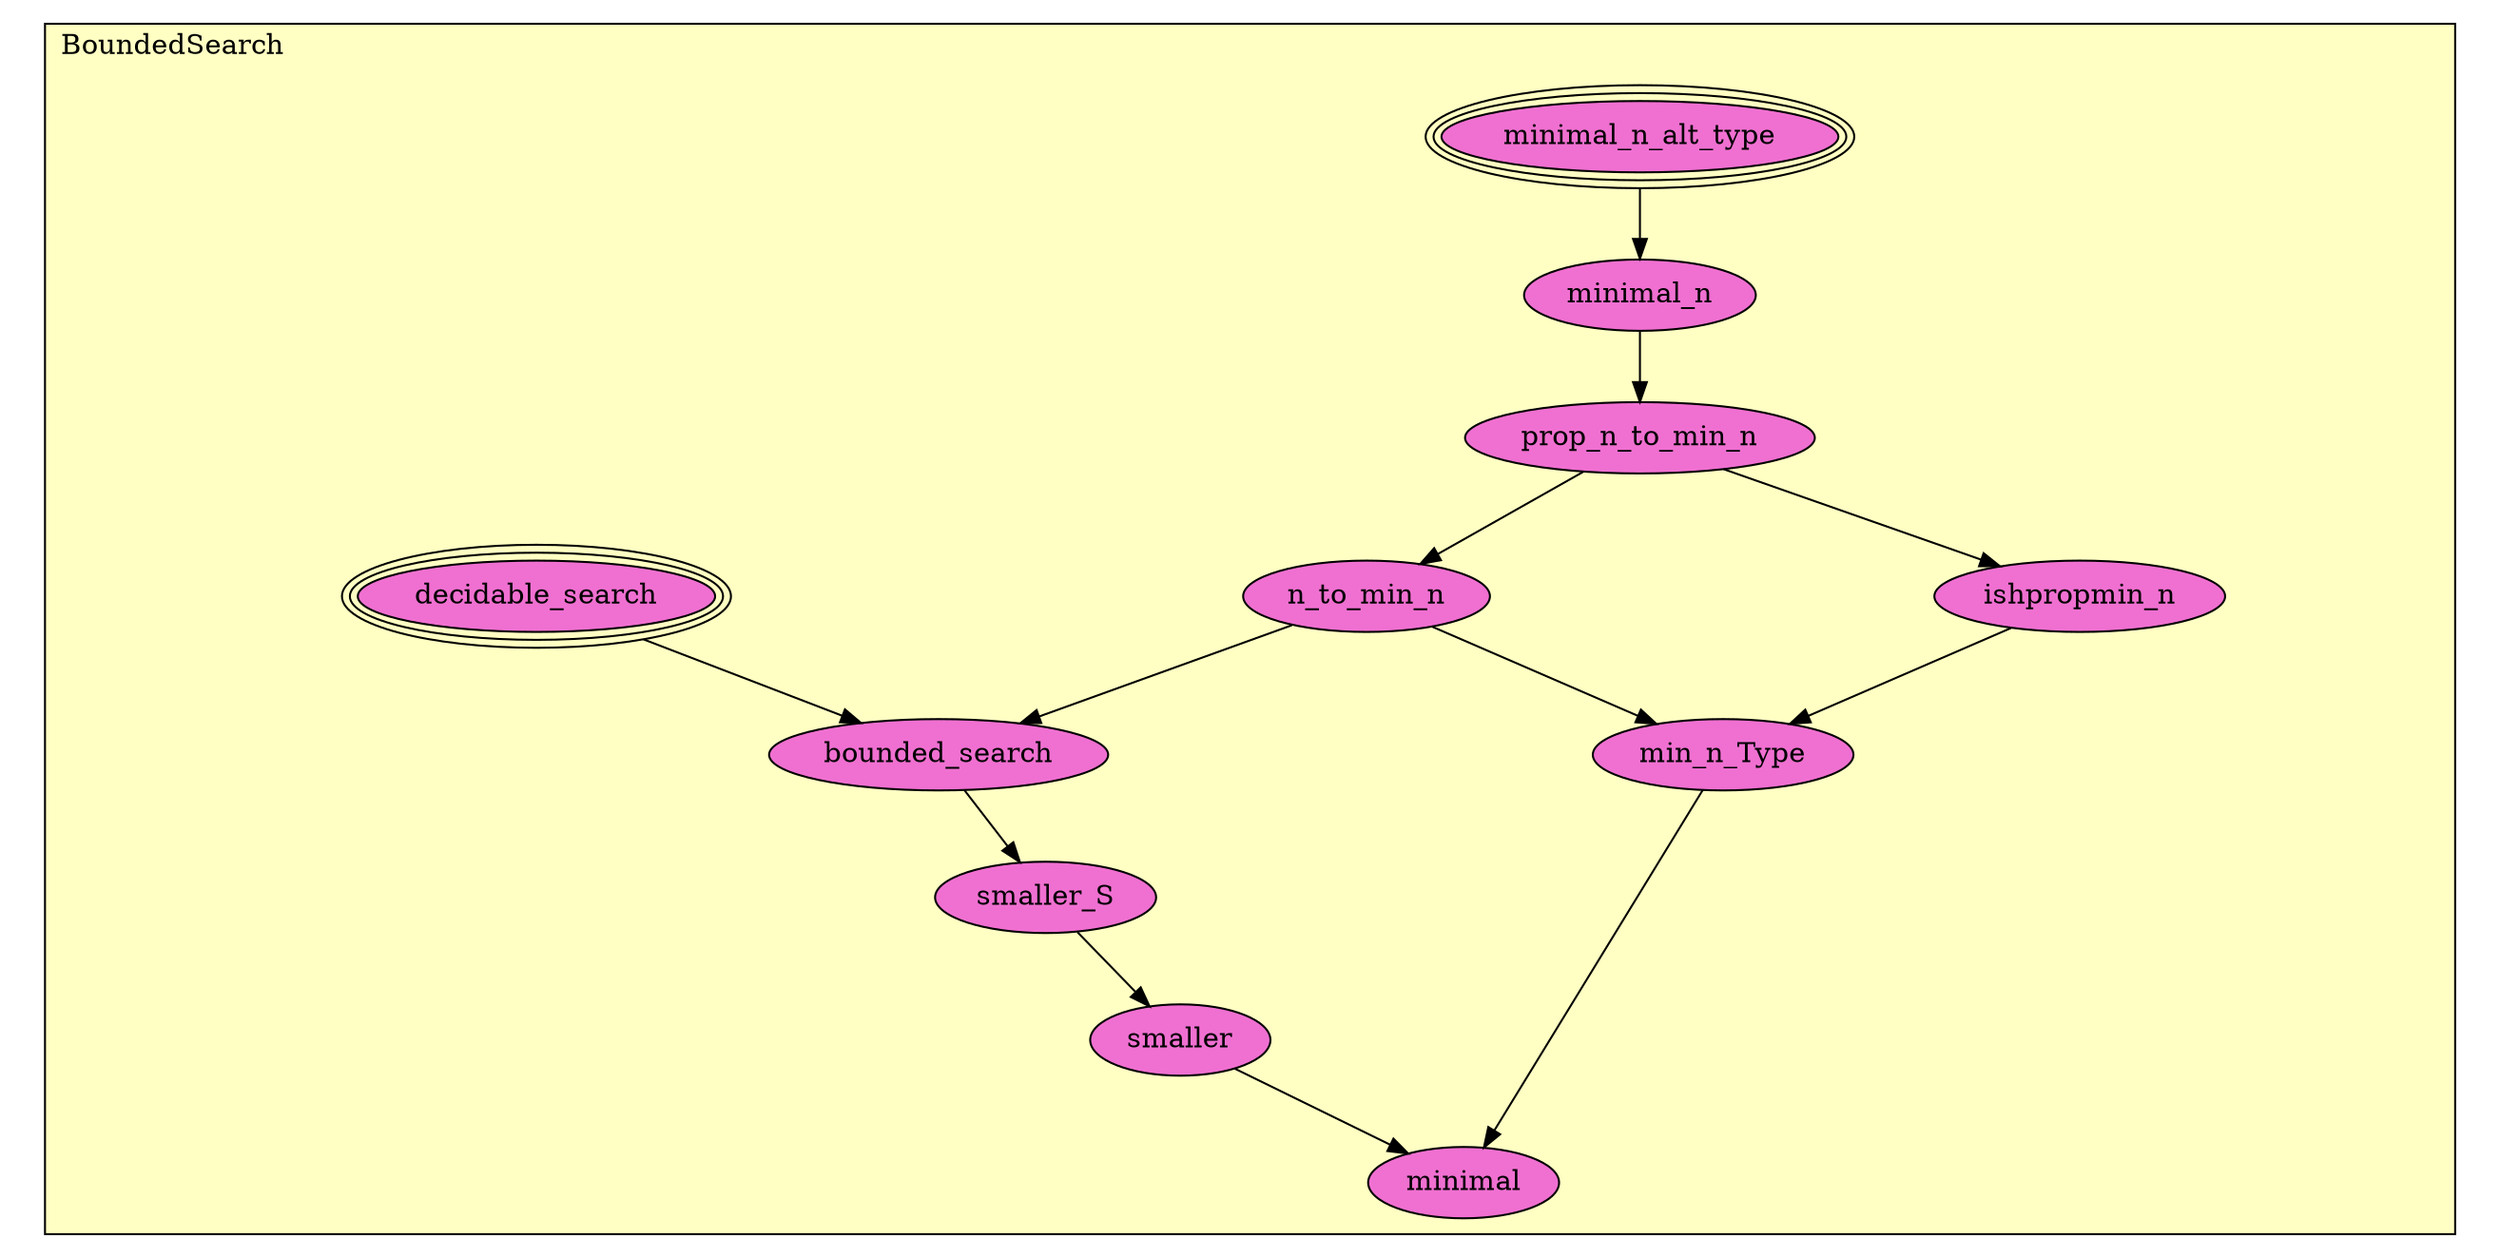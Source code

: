 digraph HoTT_Misc_BoundedSearch {
  graph [ratio=0.5]
  node [style=filled]
BoundedSearch_minimal_n_alt_type [label="minimal_n_alt_type", URL=<BoundedSearch.html#minimal_n_alt_type>, peripheries=3, fillcolor="#F070D1"] ;
BoundedSearch_decidable_search [label="decidable_search", URL=<BoundedSearch.html#decidable_search>, peripheries=3, fillcolor="#F070D1"] ;
BoundedSearch_minimal_n [label="minimal_n", URL=<BoundedSearch.html#minimal_n>, fillcolor="#F070D1"] ;
BoundedSearch_prop_n_to_min_n [label="prop_n_to_min_n", URL=<BoundedSearch.html#prop_n_to_min_n>, fillcolor="#F070D1"] ;
BoundedSearch_n_to_min_n [label="n_to_min_n", URL=<BoundedSearch.html#n_to_min_n>, fillcolor="#F070D1"] ;
BoundedSearch_bounded_search [label="bounded_search", URL=<BoundedSearch.html#bounded_search>, fillcolor="#F070D1"] ;
BoundedSearch_smaller_S [label="smaller_S", URL=<BoundedSearch.html#smaller_S>, fillcolor="#F070D1"] ;
BoundedSearch_smaller [label="smaller", URL=<BoundedSearch.html#smaller>, fillcolor="#F070D1"] ;
BoundedSearch_ishpropmin_n [label="ishpropmin_n", URL=<BoundedSearch.html#ishpropmin_n>, fillcolor="#F070D1"] ;
BoundedSearch_min_n_Type [label="min_n_Type", URL=<BoundedSearch.html#min_n_Type>, fillcolor="#F070D1"] ;
BoundedSearch_minimal [label="minimal", URL=<BoundedSearch.html#minimal>, fillcolor="#F070D1"] ;
  BoundedSearch_minimal_n_alt_type -> BoundedSearch_minimal_n [] ;
  BoundedSearch_decidable_search -> BoundedSearch_bounded_search [] ;
  BoundedSearch_minimal_n -> BoundedSearch_prop_n_to_min_n [] ;
  BoundedSearch_prop_n_to_min_n -> BoundedSearch_n_to_min_n [] ;
  BoundedSearch_prop_n_to_min_n -> BoundedSearch_ishpropmin_n [] ;
  BoundedSearch_n_to_min_n -> BoundedSearch_bounded_search [] ;
  BoundedSearch_n_to_min_n -> BoundedSearch_min_n_Type [] ;
  BoundedSearch_bounded_search -> BoundedSearch_smaller_S [] ;
  BoundedSearch_smaller_S -> BoundedSearch_smaller [] ;
  BoundedSearch_smaller -> BoundedSearch_minimal [] ;
  BoundedSearch_ishpropmin_n -> BoundedSearch_min_n_Type [] ;
  BoundedSearch_min_n_Type -> BoundedSearch_minimal [] ;
subgraph cluster_BoundedSearch { label="BoundedSearch"; fillcolor="#FFFFC3"; labeljust=l; style=filled 
BoundedSearch_minimal; BoundedSearch_min_n_Type; BoundedSearch_ishpropmin_n; BoundedSearch_smaller; BoundedSearch_smaller_S; BoundedSearch_bounded_search; BoundedSearch_n_to_min_n; BoundedSearch_prop_n_to_min_n; BoundedSearch_minimal_n; BoundedSearch_decidable_search; BoundedSearch_minimal_n_alt_type; };
} /* END */
